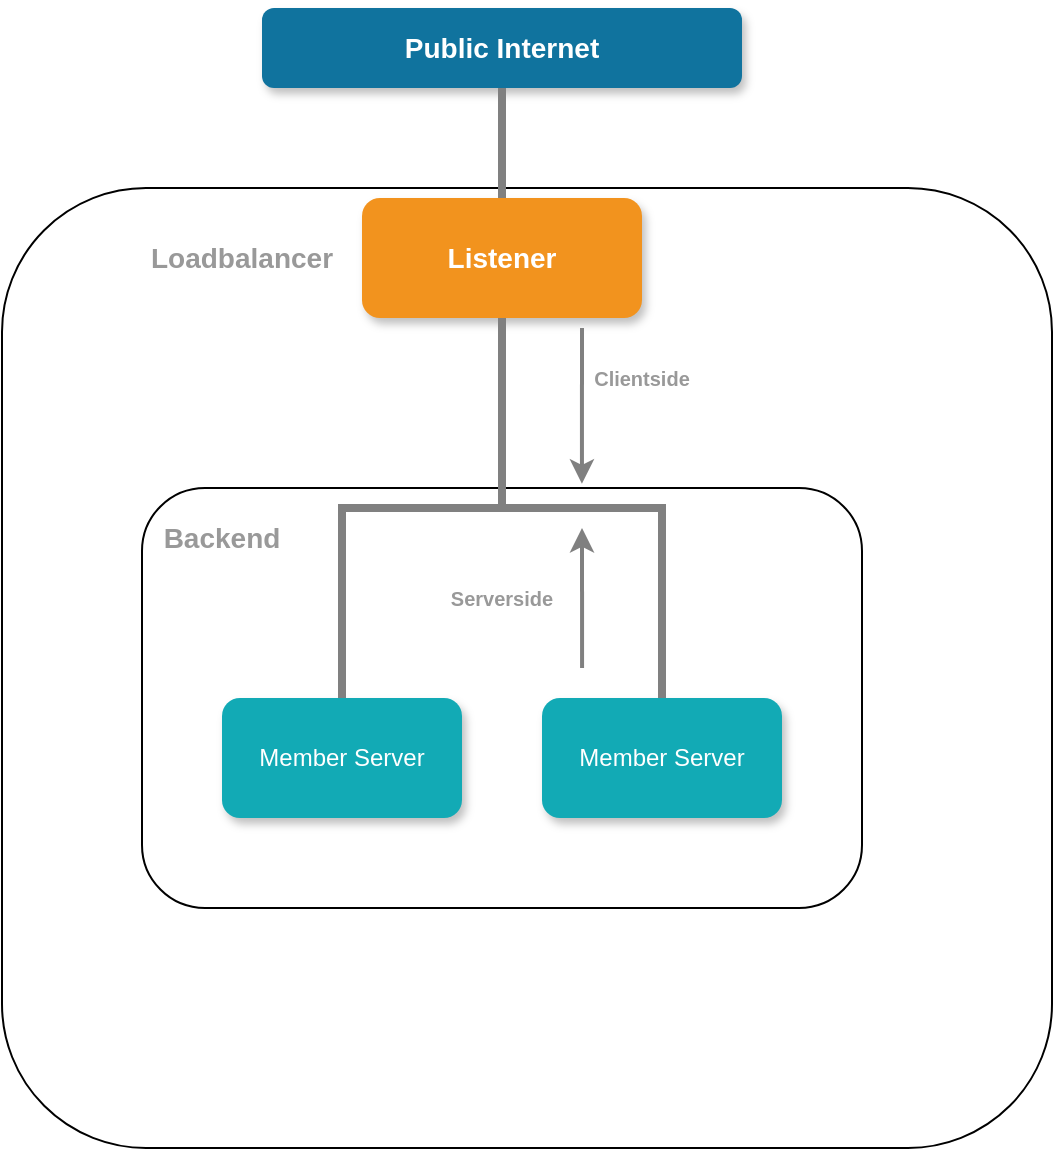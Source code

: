 <mxfile version="20.3.0" type="device"><diagram name="Page-1" id="64c3da0e-402f-94eb-ee01-a36477274f13"><mxGraphModel dx="1777" dy="1265" grid="1" gridSize="10" guides="1" tooltips="1" connect="1" arrows="1" fold="1" page="1" pageScale="1" pageWidth="1169" pageHeight="826" background="none" math="0" shadow="0"><root><mxCell id="0"/><mxCell id="1" parent="0"/><mxCell id="bJhorbJjvxcxE8mfpZ6i-234" value="" style="rounded=1;whiteSpace=wrap;html=1;fillColor=none;" vertex="1" parent="1"><mxGeometry x="1560" y="290" width="525" height="480" as="geometry"/></mxCell><mxCell id="bJhorbJjvxcxE8mfpZ6i-237" value="" style="rounded=1;whiteSpace=wrap;html=1;fontSize=14;fontColor=#999999;fillColor=none;" vertex="1" parent="1"><mxGeometry x="1630" y="440" width="360" height="210" as="geometry"/></mxCell><mxCell id="bJhorbJjvxcxE8mfpZ6i-239" value="Public Internet" style="whiteSpace=wrap;rounded=1;shadow=1;fillColor=#10739E;strokeColor=none;fontColor=#FFFFFF;fontStyle=1;fontSize=14;" vertex="1" parent="1"><mxGeometry x="1690" y="200" width="240" height="40" as="geometry"/></mxCell><mxCell id="bJhorbJjvxcxE8mfpZ6i-240" value="Listener" style="whiteSpace=wrap;rounded=1;fillColor=#F2931E;strokeColor=none;shadow=1;fontColor=#FFFFFF;fontStyle=1;fontSize=14" vertex="1" parent="1"><mxGeometry x="1740" y="295.0" width="140" height="60" as="geometry"/></mxCell><mxCell id="bJhorbJjvxcxE8mfpZ6i-241" value="Member Server" style="whiteSpace=wrap;rounded=1;fillColor=#12AAB5;strokeColor=none;shadow=1;fontColor=#FFFFFF;" vertex="1" parent="1"><mxGeometry x="1670" y="545.0" width="120" height="60" as="geometry"/></mxCell><mxCell id="bJhorbJjvxcxE8mfpZ6i-242" value="Member Server" style="whiteSpace=wrap;rounded=1;fillColor=#12AAB5;strokeColor=none;shadow=1;fontColor=#FFFFFF;" vertex="1" parent="1"><mxGeometry x="1830" y="545.0" width="120" height="60" as="geometry"/></mxCell><mxCell id="bJhorbJjvxcxE8mfpZ6i-243" value="" style="edgeStyle=elbowEdgeStyle;elbow=vertical;rounded=0;fontColor=#000000;endArrow=none;endFill=0;strokeWidth=4;strokeColor=#808080;" edge="1" parent="1" source="bJhorbJjvxcxE8mfpZ6i-240" target="bJhorbJjvxcxE8mfpZ6i-241"><mxGeometry width="100" height="100" relative="1" as="geometry"><mxPoint x="1600" y="515" as="sourcePoint"/><mxPoint x="1700" y="415" as="targetPoint"/></mxGeometry></mxCell><mxCell id="bJhorbJjvxcxE8mfpZ6i-244" value="" style="edgeStyle=elbowEdgeStyle;elbow=vertical;rounded=0;fontColor=#000000;endArrow=none;endFill=0;strokeWidth=4;strokeColor=#808080;" edge="1" parent="1" source="bJhorbJjvxcxE8mfpZ6i-240" target="bJhorbJjvxcxE8mfpZ6i-242"><mxGeometry width="100" height="100" relative="1" as="geometry"><mxPoint x="1940" y="515" as="sourcePoint"/><mxPoint x="2040" y="415" as="targetPoint"/></mxGeometry></mxCell><mxCell id="bJhorbJjvxcxE8mfpZ6i-245" value="" style="edgeStyle=elbowEdgeStyle;elbow=vertical;rounded=0;fontColor=#000000;endArrow=none;endFill=0;strokeWidth=4;strokeColor=#808080;" edge="1" parent="1" source="bJhorbJjvxcxE8mfpZ6i-239" target="bJhorbJjvxcxE8mfpZ6i-240"><mxGeometry width="100" height="100" relative="1" as="geometry"><mxPoint x="1180" y="295" as="sourcePoint"/><mxPoint x="1280" y="195" as="targetPoint"/></mxGeometry></mxCell><mxCell id="bJhorbJjvxcxE8mfpZ6i-246" value="&lt;font color=&quot;#999999&quot; style=&quot;font-size: 14px;&quot;&gt;&lt;b&gt;Loadbalancer&lt;/b&gt;&lt;/font&gt;" style="text;html=1;strokeColor=none;fillColor=none;align=center;verticalAlign=middle;whiteSpace=wrap;rounded=0;" vertex="1" parent="1"><mxGeometry x="1610" y="310" width="140" height="30" as="geometry"/></mxCell><mxCell id="bJhorbJjvxcxE8mfpZ6i-247" value="&lt;font color=&quot;#999999&quot; style=&quot;font-size: 14px;&quot;&gt;&lt;b&gt;Backend&lt;/b&gt;&lt;/font&gt;" style="text;html=1;strokeColor=none;fillColor=none;align=center;verticalAlign=middle;whiteSpace=wrap;rounded=0;" vertex="1" parent="1"><mxGeometry x="1600" y="450" width="140" height="30" as="geometry"/></mxCell><mxCell id="bJhorbJjvxcxE8mfpZ6i-249" value="" style="endArrow=classic;html=1;rounded=0;strokeColor=#808080;strokeWidth=2;fontSize=14;fontColor=#999999;entryX=0.611;entryY=-0.01;entryDx=0;entryDy=0;entryPerimeter=0;" edge="1" parent="1" target="bJhorbJjvxcxE8mfpZ6i-237"><mxGeometry width="50" height="50" relative="1" as="geometry"><mxPoint x="1850" y="360" as="sourcePoint"/><mxPoint x="1850" y="420" as="targetPoint"/></mxGeometry></mxCell><mxCell id="bJhorbJjvxcxE8mfpZ6i-250" value="&lt;b style=&quot;color: rgb(153, 153, 153); font-size: x-small;&quot;&gt;Clientside&lt;/b&gt;" style="text;html=1;strokeColor=none;fillColor=none;align=center;verticalAlign=middle;whiteSpace=wrap;rounded=0;" vertex="1" parent="1"><mxGeometry x="1810" y="370" width="140" height="30" as="geometry"/></mxCell><mxCell id="bJhorbJjvxcxE8mfpZ6i-251" value="" style="endArrow=classic;html=1;rounded=0;strokeColor=#808080;strokeWidth=2;fontSize=14;fontColor=#999999;" edge="1" parent="1"><mxGeometry width="50" height="50" relative="1" as="geometry"><mxPoint x="1850.04" y="530" as="sourcePoint"/><mxPoint x="1850" y="460" as="targetPoint"/></mxGeometry></mxCell><mxCell id="bJhorbJjvxcxE8mfpZ6i-252" value="&lt;b style=&quot;color: rgb(153, 153, 153); font-size: x-small;&quot;&gt;Serverside&lt;/b&gt;" style="text;html=1;strokeColor=none;fillColor=none;align=center;verticalAlign=middle;whiteSpace=wrap;rounded=0;" vertex="1" parent="1"><mxGeometry x="1740" y="480" width="140" height="30" as="geometry"/></mxCell></root></mxGraphModel></diagram></mxfile>